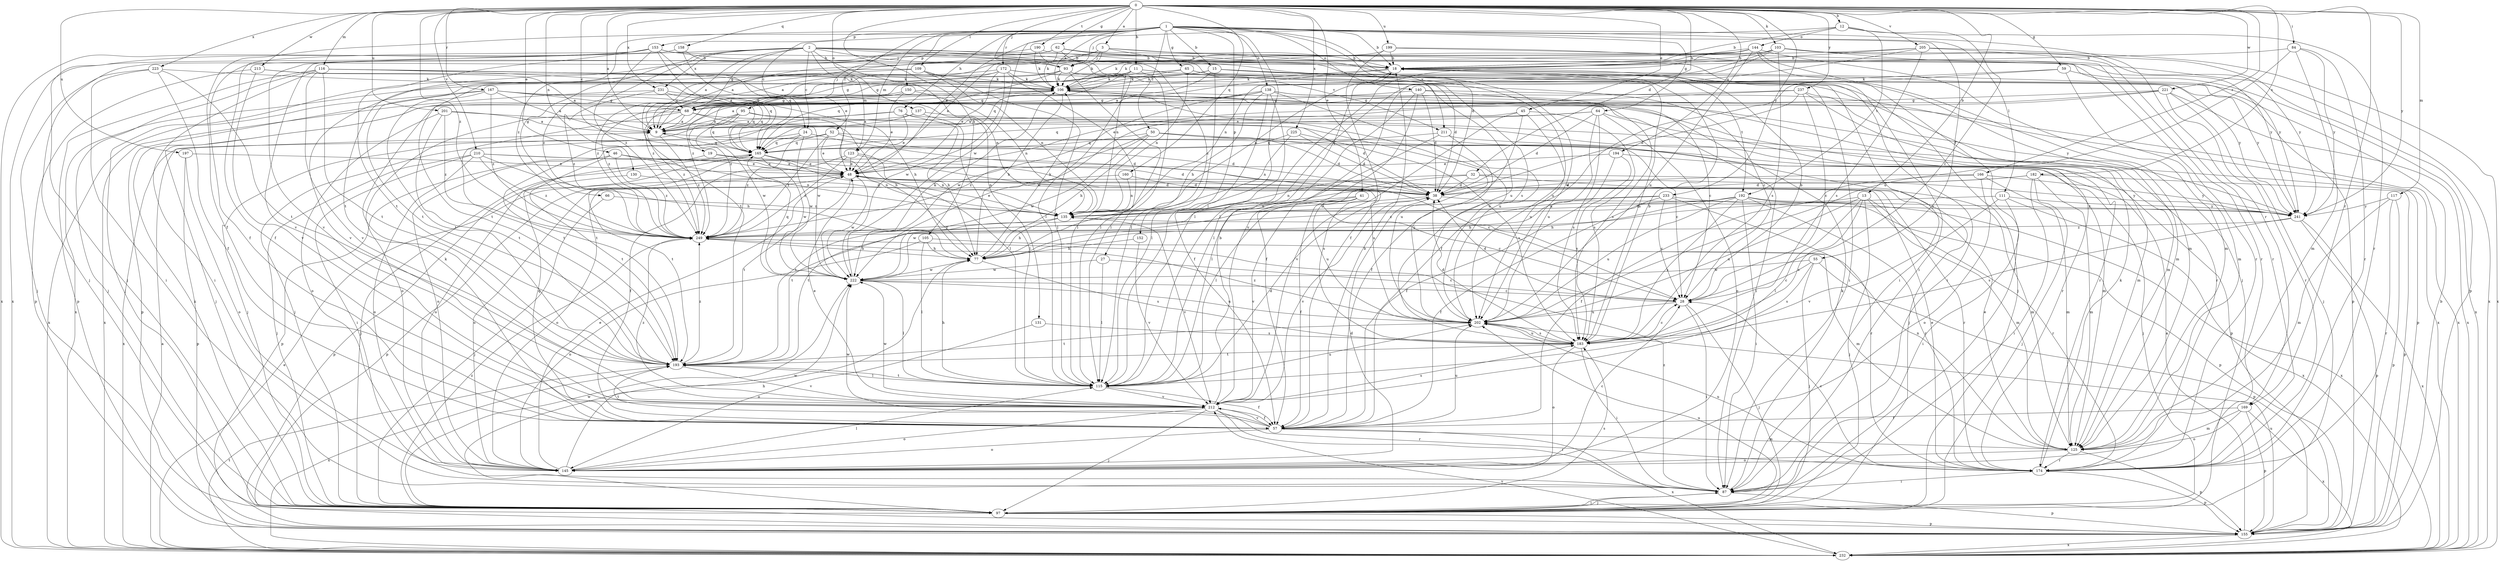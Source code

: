 strict digraph  {
0;
1;
2;
3;
9;
11;
12;
13;
15;
18;
19;
24;
27;
28;
32;
38;
41;
45;
46;
48;
50;
52;
55;
57;
59;
62;
64;
65;
66;
68;
76;
77;
84;
87;
93;
95;
97;
103;
105;
106;
109;
111;
115;
116;
117;
123;
125;
130;
131;
135;
137;
138;
140;
144;
145;
150;
152;
153;
155;
158;
160;
165;
166;
167;
169;
172;
174;
182;
183;
190;
192;
193;
194;
197;
199;
201;
202;
205;
210;
211;
212;
213;
221;
222;
223;
225;
231;
232;
233;
237;
241;
249;
0 -> 3  [label=a];
0 -> 9  [label=a];
0 -> 11  [label=b];
0 -> 12  [label=b];
0 -> 13  [label=b];
0 -> 19  [label=c];
0 -> 32  [label=d];
0 -> 41  [label=e];
0 -> 45  [label=e];
0 -> 46  [label=e];
0 -> 59  [label=g];
0 -> 62  [label=g];
0 -> 84  [label=i];
0 -> 93  [label=j];
0 -> 103  [label=k];
0 -> 105  [label=k];
0 -> 109  [label=l];
0 -> 116  [label=m];
0 -> 117  [label=m];
0 -> 130  [label=n];
0 -> 137  [label=o];
0 -> 158  [label=q];
0 -> 160  [label=q];
0 -> 166  [label=r];
0 -> 167  [label=r];
0 -> 169  [label=r];
0 -> 182  [label=s];
0 -> 190  [label=t];
0 -> 194  [label=u];
0 -> 197  [label=u];
0 -> 199  [label=u];
0 -> 201  [label=u];
0 -> 205  [label=v];
0 -> 210  [label=v];
0 -> 213  [label=w];
0 -> 221  [label=w];
0 -> 223  [label=x];
0 -> 225  [label=x];
0 -> 231  [label=x];
0 -> 233  [label=y];
0 -> 237  [label=y];
0 -> 241  [label=y];
0 -> 249  [label=z];
1 -> 15  [label=b];
1 -> 18  [label=b];
1 -> 24  [label=c];
1 -> 38  [label=d];
1 -> 50  [label=f];
1 -> 52  [label=f];
1 -> 55  [label=f];
1 -> 57  [label=f];
1 -> 64  [label=g];
1 -> 65  [label=g];
1 -> 76  [label=h];
1 -> 93  [label=j];
1 -> 106  [label=k];
1 -> 111  [label=l];
1 -> 115  [label=l];
1 -> 123  [label=m];
1 -> 138  [label=o];
1 -> 140  [label=o];
1 -> 150  [label=p];
1 -> 152  [label=p];
1 -> 153  [label=p];
1 -> 169  [label=r];
1 -> 172  [label=r];
1 -> 211  [label=v];
1 -> 222  [label=w];
1 -> 249  [label=z];
2 -> 9  [label=a];
2 -> 18  [label=b];
2 -> 24  [label=c];
2 -> 27  [label=c];
2 -> 66  [label=g];
2 -> 68  [label=g];
2 -> 93  [label=j];
2 -> 123  [label=m];
2 -> 131  [label=n];
2 -> 183  [label=s];
2 -> 231  [label=x];
2 -> 232  [label=x];
2 -> 241  [label=y];
2 -> 249  [label=z];
3 -> 18  [label=b];
3 -> 48  [label=e];
3 -> 93  [label=j];
3 -> 95  [label=j];
3 -> 106  [label=k];
3 -> 202  [label=u];
3 -> 211  [label=v];
9 -> 165  [label=q];
9 -> 249  [label=z];
11 -> 38  [label=d];
11 -> 68  [label=g];
11 -> 87  [label=i];
11 -> 106  [label=k];
11 -> 115  [label=l];
11 -> 165  [label=q];
12 -> 18  [label=b];
12 -> 28  [label=c];
12 -> 48  [label=e];
12 -> 144  [label=o];
12 -> 174  [label=r];
12 -> 192  [label=t];
13 -> 97  [label=j];
13 -> 115  [label=l];
13 -> 125  [label=m];
13 -> 135  [label=n];
13 -> 174  [label=r];
13 -> 183  [label=s];
13 -> 202  [label=u];
15 -> 9  [label=a];
15 -> 87  [label=i];
15 -> 106  [label=k];
15 -> 115  [label=l];
15 -> 155  [label=p];
15 -> 202  [label=u];
15 -> 232  [label=x];
18 -> 106  [label=k];
18 -> 135  [label=n];
18 -> 183  [label=s];
18 -> 192  [label=t];
18 -> 249  [label=z];
19 -> 48  [label=e];
19 -> 145  [label=o];
19 -> 202  [label=u];
24 -> 38  [label=d];
24 -> 145  [label=o];
24 -> 165  [label=q];
24 -> 222  [label=w];
24 -> 249  [label=z];
27 -> 28  [label=c];
27 -> 115  [label=l];
27 -> 222  [label=w];
28 -> 18  [label=b];
28 -> 38  [label=d];
28 -> 87  [label=i];
28 -> 97  [label=j];
28 -> 202  [label=u];
32 -> 38  [label=d];
32 -> 115  [label=l];
32 -> 125  [label=m];
32 -> 135  [label=n];
32 -> 241  [label=y];
38 -> 135  [label=n];
38 -> 155  [label=p];
38 -> 212  [label=v];
41 -> 28  [label=c];
41 -> 57  [label=f];
41 -> 135  [label=n];
41 -> 193  [label=t];
41 -> 202  [label=u];
41 -> 212  [label=v];
45 -> 9  [label=a];
45 -> 57  [label=f];
45 -> 183  [label=s];
45 -> 202  [label=u];
45 -> 212  [label=v];
46 -> 38  [label=d];
46 -> 48  [label=e];
46 -> 135  [label=n];
46 -> 155  [label=p];
46 -> 193  [label=t];
46 -> 249  [label=z];
48 -> 38  [label=d];
48 -> 145  [label=o];
48 -> 155  [label=p];
48 -> 174  [label=r];
48 -> 193  [label=t];
48 -> 222  [label=w];
50 -> 28  [label=c];
50 -> 38  [label=d];
50 -> 77  [label=h];
50 -> 97  [label=j];
50 -> 165  [label=q];
50 -> 222  [label=w];
50 -> 249  [label=z];
52 -> 38  [label=d];
52 -> 48  [label=e];
52 -> 125  [label=m];
52 -> 165  [label=q];
52 -> 232  [label=x];
52 -> 249  [label=z];
55 -> 28  [label=c];
55 -> 97  [label=j];
55 -> 155  [label=p];
55 -> 183  [label=s];
55 -> 222  [label=w];
57 -> 18  [label=b];
57 -> 106  [label=k];
57 -> 125  [label=m];
57 -> 145  [label=o];
57 -> 165  [label=q];
57 -> 193  [label=t];
57 -> 202  [label=u];
57 -> 212  [label=v];
57 -> 222  [label=w];
57 -> 232  [label=x];
59 -> 57  [label=f];
59 -> 106  [label=k];
59 -> 125  [label=m];
59 -> 232  [label=x];
62 -> 18  [label=b];
62 -> 97  [label=j];
62 -> 106  [label=k];
62 -> 115  [label=l];
62 -> 125  [label=m];
62 -> 193  [label=t];
62 -> 212  [label=v];
62 -> 241  [label=y];
64 -> 9  [label=a];
64 -> 38  [label=d];
64 -> 145  [label=o];
64 -> 165  [label=q];
64 -> 174  [label=r];
64 -> 183  [label=s];
64 -> 202  [label=u];
65 -> 87  [label=i];
65 -> 97  [label=j];
65 -> 106  [label=k];
65 -> 135  [label=n];
65 -> 249  [label=z];
66 -> 97  [label=j];
66 -> 135  [label=n];
68 -> 9  [label=a];
68 -> 125  [label=m];
68 -> 145  [label=o];
68 -> 193  [label=t];
68 -> 222  [label=w];
68 -> 249  [label=z];
76 -> 9  [label=a];
76 -> 48  [label=e];
76 -> 77  [label=h];
76 -> 155  [label=p];
76 -> 193  [label=t];
77 -> 106  [label=k];
77 -> 183  [label=s];
77 -> 222  [label=w];
84 -> 18  [label=b];
84 -> 125  [label=m];
84 -> 174  [label=r];
84 -> 202  [label=u];
84 -> 241  [label=y];
87 -> 97  [label=j];
87 -> 106  [label=k];
87 -> 155  [label=p];
87 -> 249  [label=z];
93 -> 28  [label=c];
93 -> 106  [label=k];
93 -> 115  [label=l];
93 -> 165  [label=q];
93 -> 193  [label=t];
93 -> 241  [label=y];
93 -> 249  [label=z];
95 -> 9  [label=a];
95 -> 77  [label=h];
95 -> 97  [label=j];
95 -> 165  [label=q];
95 -> 202  [label=u];
95 -> 222  [label=w];
97 -> 77  [label=h];
97 -> 87  [label=i];
97 -> 106  [label=k];
97 -> 155  [label=p];
97 -> 183  [label=s];
97 -> 202  [label=u];
97 -> 222  [label=w];
97 -> 249  [label=z];
103 -> 9  [label=a];
103 -> 18  [label=b];
103 -> 135  [label=n];
103 -> 155  [label=p];
103 -> 174  [label=r];
103 -> 183  [label=s];
103 -> 212  [label=v];
103 -> 241  [label=y];
105 -> 77  [label=h];
105 -> 115  [label=l];
105 -> 125  [label=m];
105 -> 145  [label=o];
106 -> 68  [label=g];
106 -> 77  [label=h];
106 -> 87  [label=i];
106 -> 202  [label=u];
106 -> 249  [label=z];
109 -> 97  [label=j];
109 -> 106  [label=k];
109 -> 115  [label=l];
109 -> 135  [label=n];
109 -> 212  [label=v];
111 -> 87  [label=i];
111 -> 212  [label=v];
111 -> 222  [label=w];
111 -> 232  [label=x];
111 -> 241  [label=y];
115 -> 38  [label=d];
115 -> 57  [label=f];
115 -> 77  [label=h];
115 -> 193  [label=t];
115 -> 202  [label=u];
115 -> 212  [label=v];
116 -> 87  [label=i];
116 -> 97  [label=j];
116 -> 106  [label=k];
116 -> 135  [label=n];
116 -> 155  [label=p];
116 -> 165  [label=q];
116 -> 193  [label=t];
116 -> 202  [label=u];
116 -> 212  [label=v];
117 -> 125  [label=m];
117 -> 155  [label=p];
117 -> 174  [label=r];
117 -> 241  [label=y];
123 -> 48  [label=e];
123 -> 57  [label=f];
123 -> 135  [label=n];
123 -> 183  [label=s];
123 -> 249  [label=z];
125 -> 48  [label=e];
125 -> 135  [label=n];
125 -> 145  [label=o];
125 -> 155  [label=p];
125 -> 174  [label=r];
130 -> 38  [label=d];
130 -> 155  [label=p];
131 -> 145  [label=o];
131 -> 183  [label=s];
135 -> 48  [label=e];
135 -> 77  [label=h];
135 -> 212  [label=v];
135 -> 249  [label=z];
137 -> 9  [label=a];
137 -> 38  [label=d];
137 -> 97  [label=j];
137 -> 115  [label=l];
138 -> 57  [label=f];
138 -> 68  [label=g];
138 -> 77  [label=h];
138 -> 115  [label=l];
138 -> 183  [label=s];
138 -> 202  [label=u];
138 -> 222  [label=w];
138 -> 232  [label=x];
138 -> 249  [label=z];
140 -> 28  [label=c];
140 -> 38  [label=d];
140 -> 57  [label=f];
140 -> 68  [label=g];
140 -> 115  [label=l];
140 -> 232  [label=x];
144 -> 9  [label=a];
144 -> 18  [label=b];
144 -> 87  [label=i];
144 -> 97  [label=j];
144 -> 106  [label=k];
144 -> 115  [label=l];
144 -> 125  [label=m];
144 -> 202  [label=u];
145 -> 28  [label=c];
145 -> 38  [label=d];
145 -> 48  [label=e];
145 -> 115  [label=l];
145 -> 222  [label=w];
150 -> 48  [label=e];
150 -> 68  [label=g];
150 -> 97  [label=j];
150 -> 135  [label=n];
150 -> 174  [label=r];
152 -> 77  [label=h];
152 -> 212  [label=v];
153 -> 18  [label=b];
153 -> 48  [label=e];
153 -> 57  [label=f];
153 -> 87  [label=i];
153 -> 97  [label=j];
153 -> 165  [label=q];
153 -> 193  [label=t];
153 -> 232  [label=x];
153 -> 249  [label=z];
155 -> 9  [label=a];
155 -> 18  [label=b];
155 -> 202  [label=u];
155 -> 232  [label=x];
158 -> 18  [label=b];
158 -> 165  [label=q];
158 -> 212  [label=v];
160 -> 38  [label=d];
160 -> 135  [label=n];
160 -> 145  [label=o];
165 -> 48  [label=e];
165 -> 97  [label=j];
165 -> 135  [label=n];
165 -> 193  [label=t];
165 -> 222  [label=w];
166 -> 38  [label=d];
166 -> 57  [label=f];
166 -> 125  [label=m];
166 -> 145  [label=o];
166 -> 241  [label=y];
167 -> 9  [label=a];
167 -> 68  [label=g];
167 -> 155  [label=p];
167 -> 165  [label=q];
167 -> 174  [label=r];
167 -> 193  [label=t];
167 -> 232  [label=x];
167 -> 249  [label=z];
169 -> 57  [label=f];
169 -> 125  [label=m];
169 -> 145  [label=o];
169 -> 155  [label=p];
169 -> 232  [label=x];
172 -> 9  [label=a];
172 -> 48  [label=e];
172 -> 68  [label=g];
172 -> 106  [label=k];
172 -> 115  [label=l];
172 -> 125  [label=m];
172 -> 193  [label=t];
172 -> 222  [label=w];
172 -> 241  [label=y];
174 -> 28  [label=c];
174 -> 48  [label=e];
174 -> 87  [label=i];
174 -> 106  [label=k];
174 -> 155  [label=p];
174 -> 202  [label=u];
182 -> 38  [label=d];
182 -> 87  [label=i];
182 -> 97  [label=j];
182 -> 125  [label=m];
182 -> 155  [label=p];
182 -> 193  [label=t];
183 -> 18  [label=b];
183 -> 28  [label=c];
183 -> 38  [label=d];
183 -> 87  [label=i];
183 -> 145  [label=o];
183 -> 193  [label=t];
183 -> 202  [label=u];
190 -> 18  [label=b];
190 -> 57  [label=f];
190 -> 106  [label=k];
190 -> 135  [label=n];
192 -> 77  [label=h];
192 -> 87  [label=i];
192 -> 135  [label=n];
192 -> 174  [label=r];
192 -> 183  [label=s];
192 -> 202  [label=u];
192 -> 232  [label=x];
192 -> 241  [label=y];
192 -> 249  [label=z];
193 -> 115  [label=l];
193 -> 212  [label=v];
193 -> 232  [label=x];
193 -> 249  [label=z];
194 -> 48  [label=e];
194 -> 57  [label=f];
194 -> 97  [label=j];
194 -> 183  [label=s];
197 -> 48  [label=e];
197 -> 145  [label=o];
197 -> 155  [label=p];
199 -> 18  [label=b];
199 -> 57  [label=f];
199 -> 106  [label=k];
199 -> 174  [label=r];
199 -> 232  [label=x];
201 -> 9  [label=a];
201 -> 115  [label=l];
201 -> 145  [label=o];
201 -> 193  [label=t];
201 -> 249  [label=z];
202 -> 183  [label=s];
202 -> 193  [label=t];
202 -> 249  [label=z];
205 -> 18  [label=b];
205 -> 115  [label=l];
205 -> 174  [label=r];
205 -> 183  [label=s];
205 -> 193  [label=t];
205 -> 232  [label=x];
210 -> 28  [label=c];
210 -> 48  [label=e];
210 -> 77  [label=h];
210 -> 87  [label=i];
210 -> 97  [label=j];
210 -> 145  [label=o];
210 -> 249  [label=z];
211 -> 115  [label=l];
211 -> 155  [label=p];
211 -> 165  [label=q];
211 -> 202  [label=u];
212 -> 18  [label=b];
212 -> 48  [label=e];
212 -> 57  [label=f];
212 -> 87  [label=i];
212 -> 97  [label=j];
212 -> 145  [label=o];
212 -> 174  [label=r];
212 -> 183  [label=s];
212 -> 222  [label=w];
212 -> 249  [label=z];
213 -> 9  [label=a];
213 -> 106  [label=k];
213 -> 155  [label=p];
213 -> 212  [label=v];
221 -> 9  [label=a];
221 -> 68  [label=g];
221 -> 97  [label=j];
221 -> 174  [label=r];
221 -> 222  [label=w];
221 -> 232  [label=x];
222 -> 28  [label=c];
222 -> 106  [label=k];
222 -> 115  [label=l];
222 -> 165  [label=q];
222 -> 202  [label=u];
223 -> 57  [label=f];
223 -> 87  [label=i];
223 -> 97  [label=j];
223 -> 106  [label=k];
223 -> 193  [label=t];
225 -> 38  [label=d];
225 -> 135  [label=n];
225 -> 165  [label=q];
225 -> 183  [label=s];
231 -> 68  [label=g];
231 -> 77  [label=h];
231 -> 165  [label=q];
231 -> 232  [label=x];
231 -> 249  [label=z];
232 -> 9  [label=a];
232 -> 48  [label=e];
232 -> 193  [label=t];
232 -> 212  [label=v];
233 -> 28  [label=c];
233 -> 57  [label=f];
233 -> 77  [label=h];
233 -> 174  [label=r];
233 -> 193  [label=t];
233 -> 241  [label=y];
237 -> 28  [label=c];
237 -> 38  [label=d];
237 -> 48  [label=e];
237 -> 68  [label=g];
237 -> 125  [label=m];
237 -> 241  [label=y];
241 -> 155  [label=p];
241 -> 183  [label=s];
241 -> 232  [label=x];
241 -> 249  [label=z];
249 -> 77  [label=h];
}
